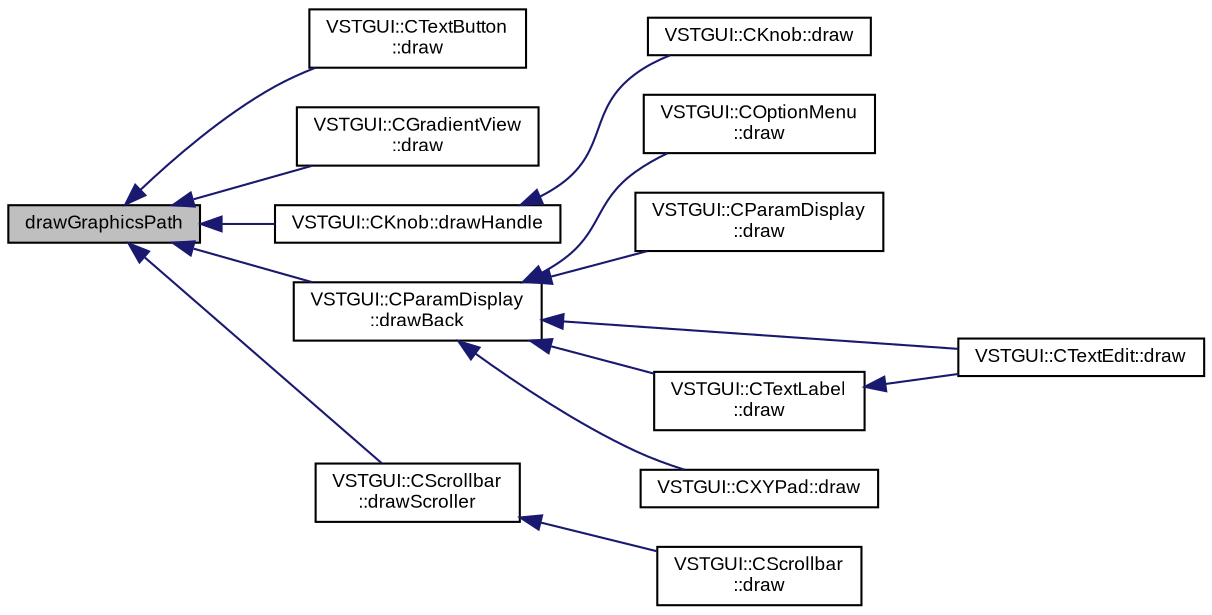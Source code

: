 digraph "drawGraphicsPath"
{
  bgcolor="transparent";
  edge [fontname="Arial",fontsize="9",labelfontname="Arial",labelfontsize="9"];
  node [fontname="Arial",fontsize="9",shape=record];
  rankdir="LR";
  Node1 [label="drawGraphicsPath",height=0.2,width=0.4,color="black", fillcolor="grey75", style="filled" fontcolor="black"];
  Node1 -> Node2 [dir="back",color="midnightblue",fontsize="9",style="solid",fontname="Arial"];
  Node2 [label="VSTGUI::CTextButton\l::draw",height=0.2,width=0.4,color="black",URL="$class_v_s_t_g_u_i_1_1_c_text_button.html#ae25271b6e9cac9c3e21437c10ec491d8",tooltip="called if the view should draw itself "];
  Node1 -> Node3 [dir="back",color="midnightblue",fontsize="9",style="solid",fontname="Arial"];
  Node3 [label="VSTGUI::CGradientView\l::draw",height=0.2,width=0.4,color="black",URL="$class_v_s_t_g_u_i_1_1_c_gradient_view.html#ae25271b6e9cac9c3e21437c10ec491d8",tooltip="called if the view should draw itself "];
  Node1 -> Node4 [dir="back",color="midnightblue",fontsize="9",style="solid",fontname="Arial"];
  Node4 [label="VSTGUI::CKnob::drawHandle",height=0.2,width=0.4,color="black",URL="$class_v_s_t_g_u_i_1_1_c_knob.html#a8553dad65359a30fed274fc45f109013"];
  Node4 -> Node5 [dir="back",color="midnightblue",fontsize="9",style="solid",fontname="Arial"];
  Node5 [label="VSTGUI::CKnob::draw",height=0.2,width=0.4,color="black",URL="$class_v_s_t_g_u_i_1_1_c_knob.html#a83ee48340580dff7f1796dbebe7b0a0f",tooltip="called if the view should draw itself "];
  Node1 -> Node6 [dir="back",color="midnightblue",fontsize="9",style="solid",fontname="Arial"];
  Node6 [label="VSTGUI::CParamDisplay\l::drawBack",height=0.2,width=0.4,color="black",URL="$class_v_s_t_g_u_i_1_1_c_param_display.html#a6f6b17c0e76994fd79b3dd92a923b466"];
  Node6 -> Node7 [dir="back",color="midnightblue",fontsize="9",style="solid",fontname="Arial"];
  Node7 [label="VSTGUI::COptionMenu\l::draw",height=0.2,width=0.4,color="black",URL="$class_v_s_t_g_u_i_1_1_c_option_menu.html#a83ee48340580dff7f1796dbebe7b0a0f",tooltip="called if the view should draw itself "];
  Node6 -> Node8 [dir="back",color="midnightblue",fontsize="9",style="solid",fontname="Arial"];
  Node8 [label="VSTGUI::CParamDisplay\l::draw",height=0.2,width=0.4,color="black",URL="$class_v_s_t_g_u_i_1_1_c_param_display.html#a83ee48340580dff7f1796dbebe7b0a0f",tooltip="called if the view should draw itself "];
  Node6 -> Node9 [dir="back",color="midnightblue",fontsize="9",style="solid",fontname="Arial"];
  Node9 [label="VSTGUI::CTextEdit::draw",height=0.2,width=0.4,color="black",URL="$class_v_s_t_g_u_i_1_1_c_text_edit.html#a83ee48340580dff7f1796dbebe7b0a0f",tooltip="called if the view should draw itself "];
  Node6 -> Node10 [dir="back",color="midnightblue",fontsize="9",style="solid",fontname="Arial"];
  Node10 [label="VSTGUI::CTextLabel\l::draw",height=0.2,width=0.4,color="black",URL="$class_v_s_t_g_u_i_1_1_c_text_label.html#a83ee48340580dff7f1796dbebe7b0a0f",tooltip="called if the view should draw itself "];
  Node10 -> Node9 [dir="back",color="midnightblue",fontsize="9",style="solid",fontname="Arial"];
  Node6 -> Node11 [dir="back",color="midnightblue",fontsize="9",style="solid",fontname="Arial"];
  Node11 [label="VSTGUI::CXYPad::draw",height=0.2,width=0.4,color="black",URL="$class_v_s_t_g_u_i_1_1_c_x_y_pad.html#ae25271b6e9cac9c3e21437c10ec491d8",tooltip="called if the view should draw itself "];
  Node1 -> Node12 [dir="back",color="midnightblue",fontsize="9",style="solid",fontname="Arial"];
  Node12 [label="VSTGUI::CScrollbar\l::drawScroller",height=0.2,width=0.4,color="black",URL="$class_v_s_t_g_u_i_1_1_c_scrollbar.html#a14deb57c11ddd9926be3d98036b5703c"];
  Node12 -> Node13 [dir="back",color="midnightblue",fontsize="9",style="solid",fontname="Arial"];
  Node13 [label="VSTGUI::CScrollbar\l::draw",height=0.2,width=0.4,color="black",URL="$class_v_s_t_g_u_i_1_1_c_scrollbar.html#a83ee48340580dff7f1796dbebe7b0a0f",tooltip="called if the view should draw itself "];
}
